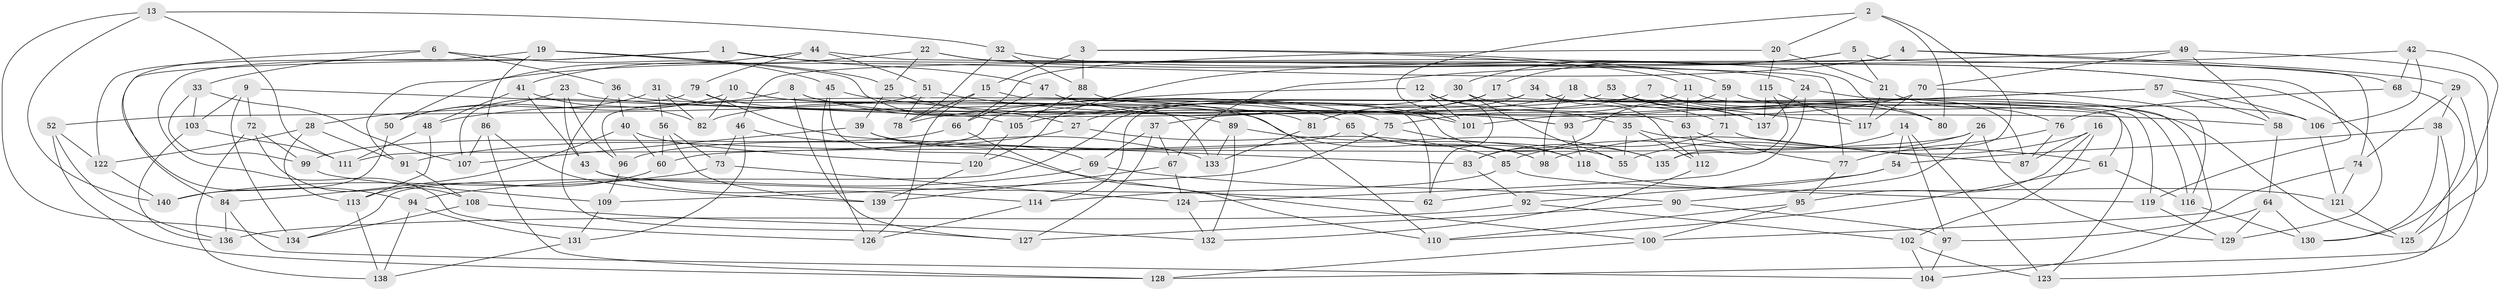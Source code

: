 // Generated by graph-tools (version 1.1) at 2025/11/02/27/25 16:11:42]
// undirected, 140 vertices, 280 edges
graph export_dot {
graph [start="1"]
  node [color=gray90,style=filled];
  1;
  2;
  3;
  4;
  5;
  6;
  7;
  8;
  9;
  10;
  11;
  12;
  13;
  14;
  15;
  16;
  17;
  18;
  19;
  20;
  21;
  22;
  23;
  24;
  25;
  26;
  27;
  28;
  29;
  30;
  31;
  32;
  33;
  34;
  35;
  36;
  37;
  38;
  39;
  40;
  41;
  42;
  43;
  44;
  45;
  46;
  47;
  48;
  49;
  50;
  51;
  52;
  53;
  54;
  55;
  56;
  57;
  58;
  59;
  60;
  61;
  62;
  63;
  64;
  65;
  66;
  67;
  68;
  69;
  70;
  71;
  72;
  73;
  74;
  75;
  76;
  77;
  78;
  79;
  80;
  81;
  82;
  83;
  84;
  85;
  86;
  87;
  88;
  89;
  90;
  91;
  92;
  93;
  94;
  95;
  96;
  97;
  98;
  99;
  100;
  101;
  102;
  103;
  104;
  105;
  106;
  107;
  108;
  109;
  110;
  111;
  112;
  113;
  114;
  115;
  116;
  117;
  118;
  119;
  120;
  121;
  122;
  123;
  124;
  125;
  126;
  127;
  128;
  129;
  130;
  131;
  132;
  133;
  134;
  135;
  136;
  137;
  138;
  139;
  140;
  1 -- 84;
  1 -- 126;
  1 -- 47;
  1 -- 24;
  2 -- 135;
  2 -- 20;
  2 -- 80;
  2 -- 101;
  3 -- 88;
  3 -- 11;
  3 -- 15;
  3 -- 59;
  4 -- 68;
  4 -- 91;
  4 -- 46;
  4 -- 29;
  5 -- 21;
  5 -- 17;
  5 -- 30;
  5 -- 74;
  6 -- 94;
  6 -- 36;
  6 -- 45;
  6 -- 33;
  7 -- 37;
  7 -- 125;
  7 -- 80;
  7 -- 114;
  8 -- 63;
  8 -- 65;
  8 -- 127;
  8 -- 48;
  9 -- 134;
  9 -- 103;
  9 -- 105;
  9 -- 72;
  10 -- 82;
  10 -- 110;
  10 -- 50;
  10 -- 81;
  11 -- 63;
  11 -- 87;
  11 -- 75;
  12 -- 101;
  12 -- 35;
  12 -- 78;
  12 -- 62;
  13 -- 111;
  13 -- 140;
  13 -- 134;
  13 -- 32;
  14 -- 123;
  14 -- 54;
  14 -- 97;
  14 -- 85;
  15 -- 126;
  15 -- 78;
  15 -- 123;
  16 -- 98;
  16 -- 87;
  16 -- 95;
  16 -- 102;
  17 -- 119;
  17 -- 81;
  17 -- 27;
  18 -- 137;
  18 -- 82;
  18 -- 98;
  18 -- 61;
  19 -- 122;
  19 -- 25;
  19 -- 86;
  19 -- 27;
  20 -- 21;
  20 -- 66;
  20 -- 115;
  21 -- 117;
  21 -- 76;
  22 -- 129;
  22 -- 41;
  22 -- 25;
  22 -- 80;
  23 -- 28;
  23 -- 96;
  23 -- 43;
  23 -- 58;
  24 -- 124;
  24 -- 104;
  24 -- 137;
  25 -- 39;
  25 -- 75;
  26 -- 60;
  26 -- 90;
  26 -- 129;
  26 -- 55;
  27 -- 85;
  27 -- 91;
  28 -- 113;
  28 -- 91;
  28 -- 122;
  29 -- 38;
  29 -- 128;
  29 -- 74;
  30 -- 55;
  30 -- 71;
  30 -- 111;
  31 -- 56;
  31 -- 50;
  31 -- 98;
  31 -- 82;
  32 -- 88;
  32 -- 119;
  32 -- 78;
  33 -- 107;
  33 -- 99;
  33 -- 103;
  34 -- 96;
  34 -- 116;
  34 -- 112;
  34 -- 81;
  35 -- 55;
  35 -- 61;
  35 -- 112;
  36 -- 127;
  36 -- 133;
  36 -- 40;
  37 -- 67;
  37 -- 127;
  37 -- 69;
  38 -- 123;
  38 -- 54;
  38 -- 130;
  39 -- 69;
  39 -- 107;
  39 -- 55;
  40 -- 120;
  40 -- 60;
  40 -- 84;
  41 -- 82;
  41 -- 48;
  41 -- 43;
  42 -- 130;
  42 -- 67;
  42 -- 68;
  42 -- 106;
  43 -- 114;
  43 -- 62;
  44 -- 77;
  44 -- 50;
  44 -- 79;
  44 -- 51;
  45 -- 93;
  45 -- 126;
  45 -- 100;
  46 -- 73;
  46 -- 131;
  46 -- 133;
  47 -- 66;
  47 -- 62;
  47 -- 101;
  48 -- 111;
  48 -- 113;
  49 -- 70;
  49 -- 58;
  49 -- 120;
  49 -- 125;
  50 -- 140;
  51 -- 78;
  51 -- 93;
  51 -- 52;
  52 -- 122;
  52 -- 136;
  52 -- 128;
  53 -- 137;
  53 -- 117;
  53 -- 134;
  53 -- 80;
  54 -- 62;
  54 -- 92;
  56 -- 139;
  56 -- 60;
  56 -- 73;
  57 -- 58;
  57 -- 101;
  57 -- 93;
  57 -- 106;
  58 -- 64;
  59 -- 83;
  59 -- 106;
  59 -- 71;
  60 -- 113;
  61 -- 110;
  61 -- 116;
  63 -- 112;
  63 -- 77;
  64 -- 97;
  64 -- 130;
  64 -- 129;
  65 -- 98;
  65 -- 96;
  65 -- 118;
  66 -- 99;
  66 -- 110;
  67 -- 139;
  67 -- 124;
  68 -- 76;
  68 -- 125;
  69 -- 90;
  69 -- 94;
  70 -- 117;
  70 -- 116;
  70 -- 105;
  71 -- 83;
  71 -- 87;
  72 -- 99;
  72 -- 108;
  72 -- 138;
  73 -- 124;
  73 -- 140;
  74 -- 100;
  74 -- 121;
  75 -- 109;
  75 -- 118;
  76 -- 77;
  76 -- 87;
  77 -- 95;
  79 -- 89;
  79 -- 83;
  79 -- 107;
  81 -- 133;
  83 -- 92;
  84 -- 136;
  84 -- 104;
  85 -- 119;
  85 -- 114;
  86 -- 128;
  86 -- 107;
  86 -- 139;
  88 -- 105;
  88 -- 135;
  89 -- 133;
  89 -- 135;
  89 -- 132;
  90 -- 97;
  90 -- 127;
  91 -- 108;
  92 -- 102;
  92 -- 136;
  93 -- 118;
  94 -- 131;
  94 -- 138;
  95 -- 110;
  95 -- 100;
  96 -- 109;
  97 -- 104;
  99 -- 109;
  100 -- 128;
  102 -- 104;
  102 -- 123;
  103 -- 111;
  103 -- 136;
  105 -- 120;
  106 -- 121;
  108 -- 134;
  108 -- 132;
  109 -- 131;
  112 -- 132;
  113 -- 138;
  114 -- 126;
  115 -- 117;
  115 -- 137;
  115 -- 135;
  116 -- 130;
  118 -- 121;
  119 -- 129;
  120 -- 139;
  121 -- 125;
  122 -- 140;
  124 -- 132;
  131 -- 138;
}
